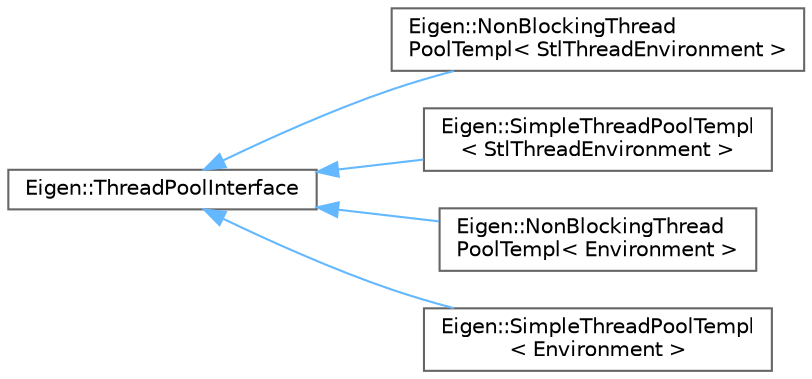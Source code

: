 digraph "类继承关系图"
{
 // LATEX_PDF_SIZE
  bgcolor="transparent";
  edge [fontname=Helvetica,fontsize=10,labelfontname=Helvetica,labelfontsize=10];
  node [fontname=Helvetica,fontsize=10,shape=box,height=0.2,width=0.4];
  rankdir="LR";
  Node0 [id="Node000000",label="Eigen::ThreadPoolInterface",height=0.2,width=0.4,color="grey40", fillcolor="white", style="filled",URL="$class_eigen_1_1_thread_pool_interface.html",tooltip=" "];
  Node0 -> Node1 [id="edge4812_Node000000_Node000001",dir="back",color="steelblue1",style="solid",tooltip=" "];
  Node1 [id="Node000001",label="Eigen::NonBlockingThread\lPoolTempl\< StlThreadEnvironment \>",height=0.2,width=0.4,color="grey40", fillcolor="white", style="filled",URL="$class_eigen_1_1_non_blocking_thread_pool_templ.html",tooltip=" "];
  Node0 -> Node2 [id="edge4813_Node000000_Node000002",dir="back",color="steelblue1",style="solid",tooltip=" "];
  Node2 [id="Node000002",label="Eigen::SimpleThreadPoolTempl\l\< StlThreadEnvironment \>",height=0.2,width=0.4,color="grey40", fillcolor="white", style="filled",URL="$class_eigen_1_1_simple_thread_pool_templ.html",tooltip=" "];
  Node0 -> Node3 [id="edge4814_Node000000_Node000003",dir="back",color="steelblue1",style="solid",tooltip=" "];
  Node3 [id="Node000003",label="Eigen::NonBlockingThread\lPoolTempl\< Environment \>",height=0.2,width=0.4,color="grey40", fillcolor="white", style="filled",URL="$class_eigen_1_1_non_blocking_thread_pool_templ.html",tooltip=" "];
  Node0 -> Node4 [id="edge4815_Node000000_Node000004",dir="back",color="steelblue1",style="solid",tooltip=" "];
  Node4 [id="Node000004",label="Eigen::SimpleThreadPoolTempl\l\< Environment \>",height=0.2,width=0.4,color="grey40", fillcolor="white", style="filled",URL="$class_eigen_1_1_simple_thread_pool_templ.html",tooltip=" "];
}
